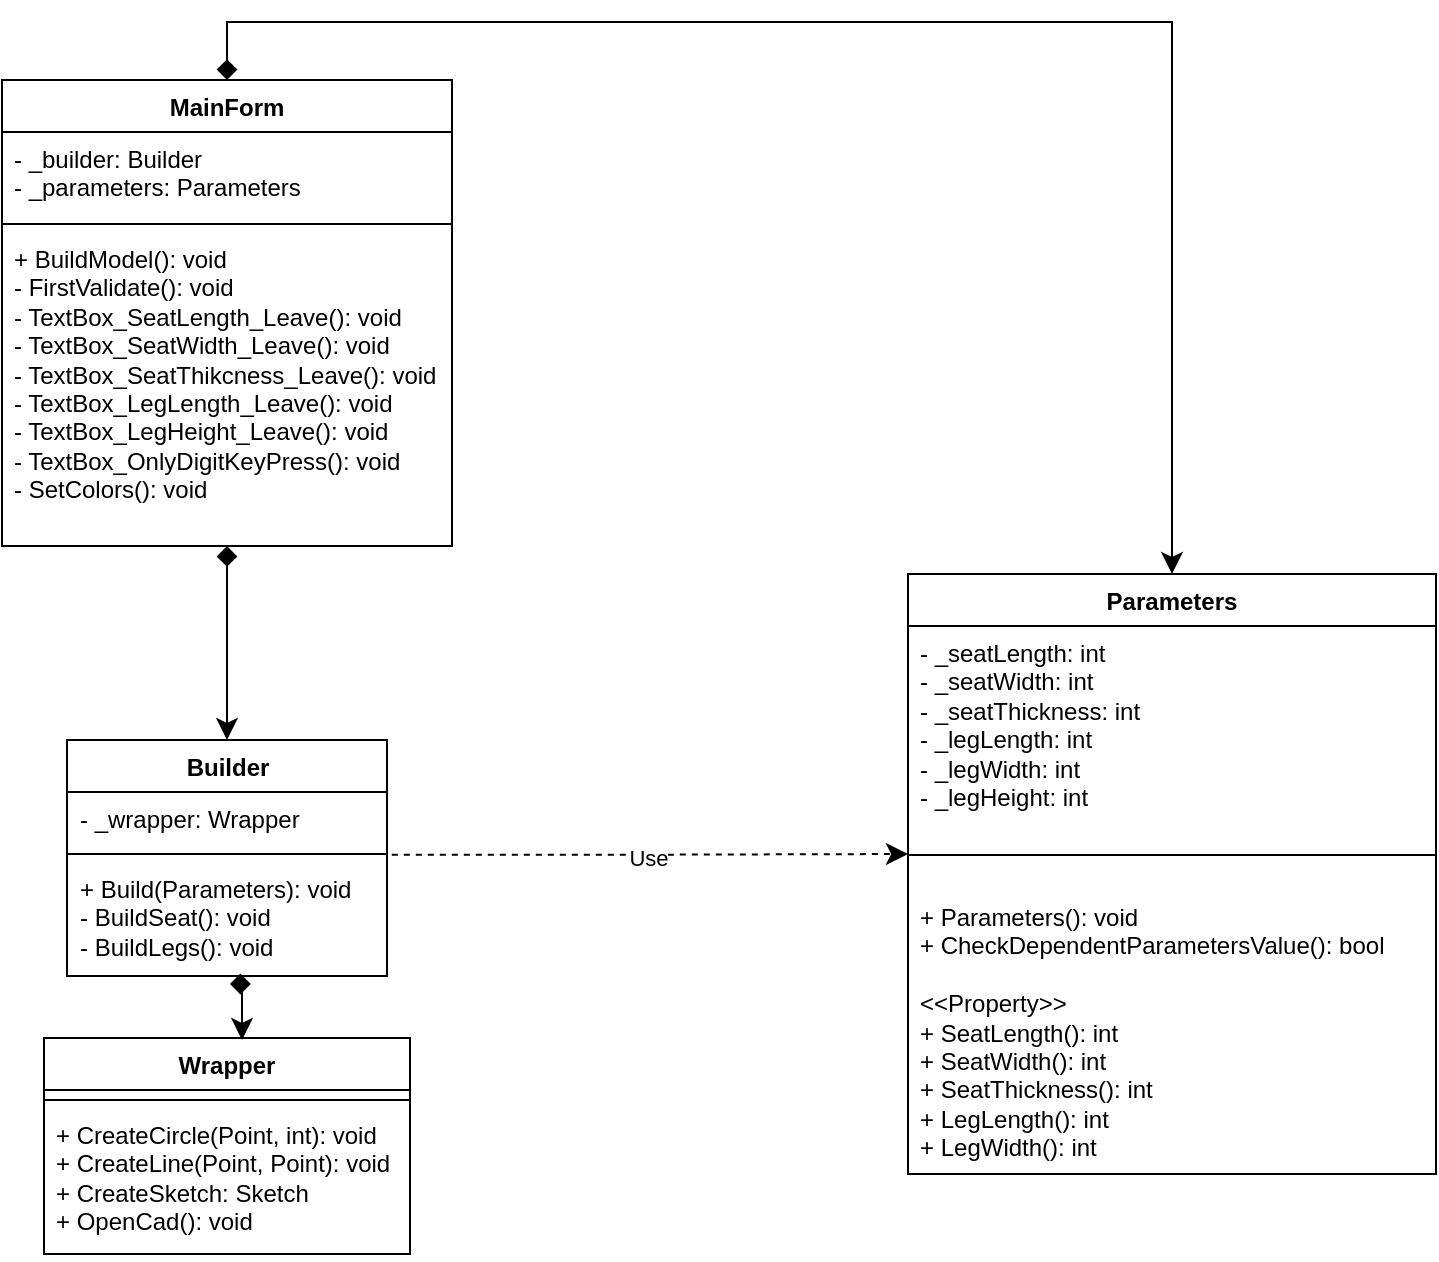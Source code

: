 <mxfile version="24.8.0">
  <diagram id="C5RBs43oDa-KdzZeNtuy" name="Page-1">
    <mxGraphModel dx="1900" dy="1176" grid="0" gridSize="10" guides="1" tooltips="1" connect="1" arrows="1" fold="1" page="0" pageScale="1" pageWidth="827" pageHeight="1169" math="0" shadow="0">
      <root>
        <mxCell id="WIyWlLk6GJQsqaUBKTNV-0" />
        <mxCell id="WIyWlLk6GJQsqaUBKTNV-1" parent="WIyWlLk6GJQsqaUBKTNV-0" />
        <mxCell id="i5632uBjRB5B52lGXk-J-0" value="MainForm" style="swimlane;fontStyle=1;align=center;verticalAlign=top;childLayout=stackLayout;horizontal=1;startSize=26;horizontalStack=0;resizeParent=1;resizeParentMax=0;resizeLast=0;collapsible=1;marginBottom=0;whiteSpace=wrap;html=1;" parent="WIyWlLk6GJQsqaUBKTNV-1" vertex="1">
          <mxGeometry x="-44" y="-47" width="225" height="233" as="geometry" />
        </mxCell>
        <mxCell id="i5632uBjRB5B52lGXk-J-1" value="- _builder: Builder&lt;div&gt;- _parameters: Parameters&lt;br&gt;&lt;/div&gt;" style="text;strokeColor=none;fillColor=none;align=left;verticalAlign=top;spacingLeft=4;spacingRight=4;overflow=hidden;rotatable=0;points=[[0,0.5],[1,0.5]];portConstraint=eastwest;whiteSpace=wrap;html=1;" parent="i5632uBjRB5B52lGXk-J-0" vertex="1">
          <mxGeometry y="26" width="225" height="42" as="geometry" />
        </mxCell>
        <mxCell id="i5632uBjRB5B52lGXk-J-2" value="" style="line;strokeWidth=1;fillColor=none;align=left;verticalAlign=middle;spacingTop=-1;spacingLeft=3;spacingRight=3;rotatable=0;labelPosition=right;points=[];portConstraint=eastwest;strokeColor=inherit;" parent="i5632uBjRB5B52lGXk-J-0" vertex="1">
          <mxGeometry y="68" width="225" height="8" as="geometry" />
        </mxCell>
        <mxCell id="i5632uBjRB5B52lGXk-J-3" value="+ BuildModel(): void&lt;div&gt;- FirstValidate(): void&lt;/div&gt;&lt;div&gt;- TextBox_SeatLength_Leave(): void&lt;/div&gt;&lt;div&gt;- TextBox_SeatWidth_Leave(): void&lt;/div&gt;&lt;div&gt;- TextBox_SeatThikcness_Leave(): void&lt;/div&gt;&lt;div&gt;- TextBox_LegLength_Leave(): void&lt;/div&gt;&lt;div&gt;- TextBox_LegHeight_Leave(): void&lt;br&gt;&lt;div&gt;- TextBox_OnlyDigitKeyPress(): void&lt;/div&gt;&lt;/div&gt;&lt;div&gt;- SetColors(): void&lt;/div&gt;" style="text;strokeColor=none;fillColor=none;align=left;verticalAlign=top;spacingLeft=4;spacingRight=4;overflow=hidden;rotatable=0;points=[[0,0.5],[1,0.5]];portConstraint=eastwest;whiteSpace=wrap;html=1;" parent="i5632uBjRB5B52lGXk-J-0" vertex="1">
          <mxGeometry y="76" width="225" height="157" as="geometry" />
        </mxCell>
        <mxCell id="i5632uBjRB5B52lGXk-J-4" value="Builder&lt;div&gt;&lt;br&gt;&lt;/div&gt;" style="swimlane;fontStyle=1;align=center;verticalAlign=top;childLayout=stackLayout;horizontal=1;startSize=26;horizontalStack=0;resizeParent=1;resizeParentMax=0;resizeLast=0;collapsible=1;marginBottom=0;whiteSpace=wrap;html=1;" parent="WIyWlLk6GJQsqaUBKTNV-1" vertex="1">
          <mxGeometry x="-11.5" y="283" width="160" height="118" as="geometry" />
        </mxCell>
        <mxCell id="i5632uBjRB5B52lGXk-J-5" value="&lt;div&gt;- _wrapper: Wrapper&lt;/div&gt;" style="text;strokeColor=none;fillColor=none;align=left;verticalAlign=top;spacingLeft=4;spacingRight=4;overflow=hidden;rotatable=0;points=[[0,0.5],[1,0.5]];portConstraint=eastwest;whiteSpace=wrap;html=1;" parent="i5632uBjRB5B52lGXk-J-4" vertex="1">
          <mxGeometry y="26" width="160" height="27" as="geometry" />
        </mxCell>
        <mxCell id="i5632uBjRB5B52lGXk-J-6" value="" style="line;strokeWidth=1;fillColor=none;align=left;verticalAlign=middle;spacingTop=-1;spacingLeft=3;spacingRight=3;rotatable=0;labelPosition=right;points=[];portConstraint=eastwest;strokeColor=inherit;" parent="i5632uBjRB5B52lGXk-J-4" vertex="1">
          <mxGeometry y="53" width="160" height="8" as="geometry" />
        </mxCell>
        <mxCell id="i5632uBjRB5B52lGXk-J-7" value="+ Build(Parameters): void&lt;div&gt;- BuildSeat(): void&lt;/div&gt;&lt;div&gt;- BuildLegs(): void&amp;nbsp;&lt;/div&gt;" style="text;strokeColor=none;fillColor=none;align=left;verticalAlign=top;spacingLeft=4;spacingRight=4;overflow=hidden;rotatable=0;points=[[0,0.5],[1,0.5]];portConstraint=eastwest;whiteSpace=wrap;html=1;" parent="i5632uBjRB5B52lGXk-J-4" vertex="1">
          <mxGeometry y="61" width="160" height="57" as="geometry" />
        </mxCell>
        <mxCell id="i5632uBjRB5B52lGXk-J-8" value="Wrapper" style="swimlane;fontStyle=1;align=center;verticalAlign=top;childLayout=stackLayout;horizontal=1;startSize=26;horizontalStack=0;resizeParent=1;resizeParentMax=0;resizeLast=0;collapsible=1;marginBottom=0;whiteSpace=wrap;html=1;" parent="WIyWlLk6GJQsqaUBKTNV-1" vertex="1">
          <mxGeometry x="-23" y="432" width="183" height="108" as="geometry" />
        </mxCell>
        <mxCell id="i5632uBjRB5B52lGXk-J-9" value="&lt;div&gt;&lt;br&gt;&lt;/div&gt;" style="text;strokeColor=none;fillColor=none;align=left;verticalAlign=top;spacingLeft=4;spacingRight=4;overflow=hidden;rotatable=0;points=[[0,0.5],[1,0.5]];portConstraint=eastwest;whiteSpace=wrap;html=1;" parent="i5632uBjRB5B52lGXk-J-8" vertex="1">
          <mxGeometry y="26" width="183" height="1" as="geometry" />
        </mxCell>
        <mxCell id="i5632uBjRB5B52lGXk-J-10" value="" style="line;strokeWidth=1;fillColor=none;align=left;verticalAlign=middle;spacingTop=-1;spacingLeft=3;spacingRight=3;rotatable=0;labelPosition=right;points=[];portConstraint=eastwest;strokeColor=inherit;" parent="i5632uBjRB5B52lGXk-J-8" vertex="1">
          <mxGeometry y="27" width="183" height="8" as="geometry" />
        </mxCell>
        <mxCell id="i5632uBjRB5B52lGXk-J-11" value="+ CreateCircle(Point, int): void&lt;div&gt;+ CreateLine(Point, Point): void&lt;/div&gt;&lt;div&gt;+ CreateSketch: Sketch&lt;/div&gt;&lt;div&gt;+ OpenCad(): void&lt;/div&gt;" style="text;strokeColor=none;fillColor=none;align=left;verticalAlign=top;spacingLeft=4;spacingRight=4;overflow=hidden;rotatable=0;points=[[0,0.5],[1,0.5]];portConstraint=eastwest;whiteSpace=wrap;html=1;" parent="i5632uBjRB5B52lGXk-J-8" vertex="1">
          <mxGeometry y="35" width="183" height="73" as="geometry" />
        </mxCell>
        <mxCell id="i5632uBjRB5B52lGXk-J-12" value="Parameters" style="swimlane;fontStyle=1;align=center;verticalAlign=top;childLayout=stackLayout;horizontal=1;startSize=26;horizontalStack=0;resizeParent=1;resizeParentMax=0;resizeLast=0;collapsible=1;marginBottom=0;whiteSpace=wrap;html=1;" parent="WIyWlLk6GJQsqaUBKTNV-1" vertex="1">
          <mxGeometry x="409" y="200" width="264" height="300" as="geometry" />
        </mxCell>
        <mxCell id="i5632uBjRB5B52lGXk-J-13" value="&lt;div&gt;- _seatLength: int&lt;/div&gt;&lt;div&gt;- _seatWidth: int&lt;/div&gt;&lt;div&gt;- _seatThickness: int&lt;br&gt;&lt;/div&gt;&lt;div&gt;- _legLength: int&lt;br&gt;&lt;/div&gt;&lt;div&gt;- _legWidth: int&lt;br&gt;&lt;/div&gt;&lt;div&gt;- _legHeight: int&lt;/div&gt;" style="text;strokeColor=none;fillColor=none;align=left;verticalAlign=top;spacingLeft=4;spacingRight=4;overflow=hidden;rotatable=0;points=[[0,0.5],[1,0.5]];portConstraint=eastwest;whiteSpace=wrap;html=1;" parent="i5632uBjRB5B52lGXk-J-12" vertex="1">
          <mxGeometry y="26" width="264" height="97" as="geometry" />
        </mxCell>
        <mxCell id="i5632uBjRB5B52lGXk-J-14" value="" style="line;strokeWidth=1;fillColor=none;align=left;verticalAlign=middle;spacingTop=-1;spacingLeft=3;spacingRight=3;rotatable=0;labelPosition=right;points=[];portConstraint=eastwest;strokeColor=inherit;" parent="i5632uBjRB5B52lGXk-J-12" vertex="1">
          <mxGeometry y="123" width="264" height="35" as="geometry" />
        </mxCell>
        <mxCell id="i5632uBjRB5B52lGXk-J-15" value="+ Parameters(): void&lt;div&gt;+ CheckDependentParametersValue(): bool&amp;nbsp;&lt;br&gt;&lt;div&gt;&lt;br&gt;&lt;/div&gt;&lt;div&gt;&amp;lt;&amp;lt;Property&amp;gt;&amp;gt;&lt;/div&gt;&lt;div&gt;+ SeatLength(): int&lt;/div&gt;&lt;div&gt;+ SeatWidth(): int&lt;br&gt;&lt;/div&gt;&lt;div&gt;+ SeatThickness(): int&lt;br&gt;&lt;/div&gt;&lt;div&gt;+ LegLength(): int&lt;br&gt;&lt;/div&gt;&lt;div&gt;+ LegWidth(): int&lt;/div&gt;&lt;/div&gt;" style="text;strokeColor=none;fillColor=none;align=left;verticalAlign=top;spacingLeft=4;spacingRight=4;overflow=hidden;rotatable=0;points=[[0,0.5],[1,0.5]];portConstraint=eastwest;whiteSpace=wrap;html=1;" parent="i5632uBjRB5B52lGXk-J-12" vertex="1">
          <mxGeometry y="158" width="264" height="142" as="geometry" />
        </mxCell>
        <mxCell id="i5632uBjRB5B52lGXk-J-16" value="" style="edgeStyle=elbowEdgeStyle;elbow=horizontal;endArrow=classic;html=1;curved=0;rounded=0;endSize=8;startSize=8;exitX=0.5;exitY=0;exitDx=0;exitDy=0;strokeColor=default;startArrow=diamond;startFill=1;entryX=0.5;entryY=0;entryDx=0;entryDy=0;" parent="WIyWlLk6GJQsqaUBKTNV-1" source="i5632uBjRB5B52lGXk-J-0" target="i5632uBjRB5B52lGXk-J-12" edge="1">
          <mxGeometry width="50" height="50" relative="1" as="geometry">
            <mxPoint x="117" y="87" as="sourcePoint" />
            <mxPoint x="167" y="37" as="targetPoint" />
            <Array as="points">
              <mxPoint x="312" y="-76" />
            </Array>
          </mxGeometry>
        </mxCell>
        <mxCell id="i5632uBjRB5B52lGXk-J-17" value="" style="edgeStyle=elbowEdgeStyle;elbow=horizontal;endArrow=classic;html=1;curved=0;rounded=0;endSize=8;startSize=8;exitX=0.5;exitY=1;exitDx=0;exitDy=0;strokeColor=default;startArrow=diamond;startFill=1;entryX=0.5;entryY=0;entryDx=0;entryDy=0;" parent="WIyWlLk6GJQsqaUBKTNV-1" source="i5632uBjRB5B52lGXk-J-0" target="i5632uBjRB5B52lGXk-J-4" edge="1">
          <mxGeometry width="50" height="50" relative="1" as="geometry">
            <mxPoint x="68.424" y="246.0" as="sourcePoint" />
            <mxPoint x="68.45" y="279.98" as="targetPoint" />
            <Array as="points" />
          </mxGeometry>
        </mxCell>
        <mxCell id="i5632uBjRB5B52lGXk-J-18" value="" style="edgeStyle=elbowEdgeStyle;elbow=horizontal;endArrow=classic;html=1;curved=0;rounded=0;endSize=8;startSize=8;strokeColor=default;startArrow=diamond;startFill=1;entryX=0.541;entryY=0.009;entryDx=0;entryDy=0;entryPerimeter=0;" parent="WIyWlLk6GJQsqaUBKTNV-1" target="i5632uBjRB5B52lGXk-J-8" edge="1">
          <mxGeometry width="50" height="50" relative="1" as="geometry">
            <mxPoint x="70" y="405" as="sourcePoint" />
            <mxPoint x="77" y="293" as="targetPoint" />
            <Array as="points">
              <mxPoint x="76" y="418" />
            </Array>
          </mxGeometry>
        </mxCell>
        <mxCell id="i5632uBjRB5B52lGXk-J-20" value="" style="edgeStyle=elbowEdgeStyle;elbow=horizontal;endArrow=classic;html=1;curved=0;rounded=0;endSize=8;startSize=8;exitX=1.015;exitY=-0.064;exitDx=0;exitDy=0;exitPerimeter=0;dashed=1;" parent="WIyWlLk6GJQsqaUBKTNV-1" source="i5632uBjRB5B52lGXk-J-7" edge="1">
          <mxGeometry width="50" height="50" relative="1" as="geometry">
            <mxPoint x="227" y="375" as="sourcePoint" />
            <mxPoint x="409" y="340" as="targetPoint" />
          </mxGeometry>
        </mxCell>
        <mxCell id="i5632uBjRB5B52lGXk-J-21" value="Use" style="edgeLabel;html=1;align=center;verticalAlign=middle;resizable=0;points=[];" parent="i5632uBjRB5B52lGXk-J-20" vertex="1" connectable="0">
          <mxGeometry x="0.453" relative="1" as="geometry">
            <mxPoint x="-60" y="2" as="offset" />
          </mxGeometry>
        </mxCell>
      </root>
    </mxGraphModel>
  </diagram>
</mxfile>
